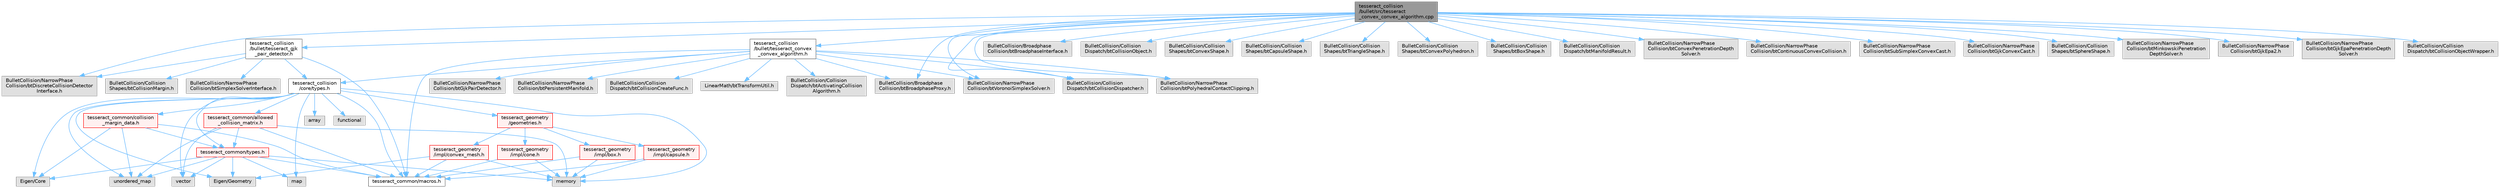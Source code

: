 digraph "tesseract_collision/bullet/src/tesseract_convex_convex_algorithm.cpp"
{
 // LATEX_PDF_SIZE
  bgcolor="transparent";
  edge [fontname=Helvetica,fontsize=10,labelfontname=Helvetica,labelfontsize=10];
  node [fontname=Helvetica,fontsize=10,shape=box,height=0.2,width=0.4];
  Node1 [label="tesseract_collision\l/bullet/src/tesseract\l_convex_convex_algorithm.cpp",height=0.2,width=0.4,color="gray40", fillcolor="grey60", style="filled", fontcolor="black",tooltip=" "];
  Node1 -> Node2 [color="steelblue1",style="solid"];
  Node2 [label="tesseract_collision\l/bullet/tesseract_convex\l_convex_algorithm.h",height=0.2,width=0.4,color="grey40", fillcolor="white", style="filled",URL="$dc/dcd/tesseract__convex__convex__algorithm_8h.html",tooltip=" "];
  Node2 -> Node3 [color="steelblue1",style="solid"];
  Node3 [label="tesseract_common/macros.h",height=0.2,width=0.4,color="grey40", fillcolor="white", style="filled",URL="$de/d3c/macros_8h.html",tooltip="Common Tesseract Macros."];
  Node2 -> Node4 [color="steelblue1",style="solid"];
  Node4 [label="BulletCollision/Collision\lDispatch/btActivatingCollision\lAlgorithm.h",height=0.2,width=0.4,color="grey60", fillcolor="#E0E0E0", style="filled",tooltip=" "];
  Node2 -> Node5 [color="steelblue1",style="solid"];
  Node5 [label="BulletCollision/NarrowPhase\lCollision/btGjkPairDetector.h",height=0.2,width=0.4,color="grey60", fillcolor="#E0E0E0", style="filled",tooltip=" "];
  Node2 -> Node6 [color="steelblue1",style="solid"];
  Node6 [label="BulletCollision/NarrowPhase\lCollision/btPersistentManifold.h",height=0.2,width=0.4,color="grey60", fillcolor="#E0E0E0", style="filled",tooltip=" "];
  Node2 -> Node7 [color="steelblue1",style="solid"];
  Node7 [label="BulletCollision/Broadphase\lCollision/btBroadphaseProxy.h",height=0.2,width=0.4,color="grey60", fillcolor="#E0E0E0", style="filled",tooltip=" "];
  Node2 -> Node8 [color="steelblue1",style="solid"];
  Node8 [label="BulletCollision/NarrowPhase\lCollision/btVoronoiSimplexSolver.h",height=0.2,width=0.4,color="grey60", fillcolor="#E0E0E0", style="filled",tooltip=" "];
  Node2 -> Node9 [color="steelblue1",style="solid"];
  Node9 [label="BulletCollision/Collision\lDispatch/btCollisionCreateFunc.h",height=0.2,width=0.4,color="grey60", fillcolor="#E0E0E0", style="filled",tooltip=" "];
  Node2 -> Node10 [color="steelblue1",style="solid"];
  Node10 [label="BulletCollision/Collision\lDispatch/btCollisionDispatcher.h",height=0.2,width=0.4,color="grey60", fillcolor="#E0E0E0", style="filled",tooltip=" "];
  Node2 -> Node11 [color="steelblue1",style="solid"];
  Node11 [label="LinearMath/btTransformUtil.h",height=0.2,width=0.4,color="grey60", fillcolor="#E0E0E0", style="filled",tooltip=" "];
  Node2 -> Node12 [color="steelblue1",style="solid"];
  Node12 [label="BulletCollision/NarrowPhase\lCollision/btPolyhedralContactClipping.h",height=0.2,width=0.4,color="grey60", fillcolor="#E0E0E0", style="filled",tooltip=" "];
  Node2 -> Node13 [color="steelblue1",style="solid"];
  Node13 [label="tesseract_collision\l/core/types.h",height=0.2,width=0.4,color="grey40", fillcolor="white", style="filled",URL="$d3/db3/tesseract__collision_2core_2include_2tesseract__collision_2core_2types_8h.html",tooltip="Tesseracts Collision Common Types."];
  Node13 -> Node3 [color="steelblue1",style="solid"];
  Node13 -> Node14 [color="steelblue1",style="solid"];
  Node14 [label="Eigen/Core",height=0.2,width=0.4,color="grey60", fillcolor="#E0E0E0", style="filled",tooltip=" "];
  Node13 -> Node15 [color="steelblue1",style="solid"];
  Node15 [label="Eigen/Geometry",height=0.2,width=0.4,color="grey60", fillcolor="#E0E0E0", style="filled",tooltip=" "];
  Node13 -> Node16 [color="steelblue1",style="solid"];
  Node16 [label="vector",height=0.2,width=0.4,color="grey60", fillcolor="#E0E0E0", style="filled",tooltip=" "];
  Node13 -> Node17 [color="steelblue1",style="solid"];
  Node17 [label="memory",height=0.2,width=0.4,color="grey60", fillcolor="#E0E0E0", style="filled",tooltip=" "];
  Node13 -> Node18 [color="steelblue1",style="solid"];
  Node18 [label="map",height=0.2,width=0.4,color="grey60", fillcolor="#E0E0E0", style="filled",tooltip=" "];
  Node13 -> Node19 [color="steelblue1",style="solid"];
  Node19 [label="array",height=0.2,width=0.4,color="grey60", fillcolor="#E0E0E0", style="filled",tooltip=" "];
  Node13 -> Node20 [color="steelblue1",style="solid"];
  Node20 [label="unordered_map",height=0.2,width=0.4,color="grey60", fillcolor="#E0E0E0", style="filled",tooltip=" "];
  Node13 -> Node21 [color="steelblue1",style="solid"];
  Node21 [label="functional",height=0.2,width=0.4,color="grey60", fillcolor="#E0E0E0", style="filled",tooltip=" "];
  Node13 -> Node22 [color="steelblue1",style="solid"];
  Node22 [label="tesseract_geometry\l/geometries.h",height=0.2,width=0.4,color="red", fillcolor="#FFF0F0", style="filled",URL="$d4/ddb/geometries_8h.html",tooltip="Tesseract Geometries."];
  Node22 -> Node23 [color="steelblue1",style="solid"];
  Node23 [label="tesseract_geometry\l/impl/box.h",height=0.2,width=0.4,color="red", fillcolor="#FFF0F0", style="filled",URL="$df/d9e/tesseract__geometry_2include_2tesseract__geometry_2impl_2box_8h.html",tooltip="Tesseract Box Geometry."];
  Node23 -> Node3 [color="steelblue1",style="solid"];
  Node23 -> Node17 [color="steelblue1",style="solid"];
  Node22 -> Node29 [color="steelblue1",style="solid"];
  Node29 [label="tesseract_geometry\l/impl/capsule.h",height=0.2,width=0.4,color="red", fillcolor="#FFF0F0", style="filled",URL="$d8/d2b/tesseract__geometry_2include_2tesseract__geometry_2impl_2capsule_8h.html",tooltip="Tesseract Capsule Geometry."];
  Node29 -> Node3 [color="steelblue1",style="solid"];
  Node29 -> Node17 [color="steelblue1",style="solid"];
  Node22 -> Node30 [color="steelblue1",style="solid"];
  Node30 [label="tesseract_geometry\l/impl/cone.h",height=0.2,width=0.4,color="red", fillcolor="#FFF0F0", style="filled",URL="$dc/df2/tesseract__geometry_2include_2tesseract__geometry_2impl_2cone_8h.html",tooltip="Tesseract Cone Geometry."];
  Node30 -> Node3 [color="steelblue1",style="solid"];
  Node30 -> Node17 [color="steelblue1",style="solid"];
  Node22 -> Node31 [color="steelblue1",style="solid"];
  Node31 [label="tesseract_geometry\l/impl/convex_mesh.h",height=0.2,width=0.4,color="red", fillcolor="#FFF0F0", style="filled",URL="$de/dd2/tesseract__geometry_2include_2tesseract__geometry_2impl_2convex__mesh_8h.html",tooltip="Tesseract Convex Mesh Geometry."];
  Node31 -> Node3 [color="steelblue1",style="solid"];
  Node31 -> Node15 [color="steelblue1",style="solid"];
  Node31 -> Node17 [color="steelblue1",style="solid"];
  Node13 -> Node34 [color="steelblue1",style="solid"];
  Node34 [label="tesseract_common/types.h",height=0.2,width=0.4,color="red", fillcolor="#FFF0F0", style="filled",URL="$dd/ddb/tesseract__common_2include_2tesseract__common_2types_8h.html",tooltip="Common Tesseract Types."];
  Node34 -> Node3 [color="steelblue1",style="solid"];
  Node34 -> Node14 [color="steelblue1",style="solid"];
  Node34 -> Node15 [color="steelblue1",style="solid"];
  Node34 -> Node16 [color="steelblue1",style="solid"];
  Node34 -> Node17 [color="steelblue1",style="solid"];
  Node34 -> Node18 [color="steelblue1",style="solid"];
  Node34 -> Node20 [color="steelblue1",style="solid"];
  Node13 -> Node57 [color="steelblue1",style="solid"];
  Node57 [label="tesseract_common/collision\l_margin_data.h",height=0.2,width=0.4,color="red", fillcolor="#FFF0F0", style="filled",URL="$d4/da8/collision__margin__data_8h.html",tooltip="This is used to store collision margin information."];
  Node57 -> Node3 [color="steelblue1",style="solid"];
  Node57 -> Node14 [color="steelblue1",style="solid"];
  Node57 -> Node20 [color="steelblue1",style="solid"];
  Node57 -> Node34 [color="steelblue1",style="solid"];
  Node13 -> Node64 [color="steelblue1",style="solid"];
  Node64 [label="tesseract_common/allowed\l_collision_matrix.h",height=0.2,width=0.4,color="red", fillcolor="#FFF0F0", style="filled",URL="$d2/d01/allowed__collision__matrix_8h.html",tooltip=" "];
  Node64 -> Node3 [color="steelblue1",style="solid"];
  Node64 -> Node16 [color="steelblue1",style="solid"];
  Node64 -> Node17 [color="steelblue1",style="solid"];
  Node64 -> Node20 [color="steelblue1",style="solid"];
  Node64 -> Node34 [color="steelblue1",style="solid"];
  Node1 -> Node66 [color="steelblue1",style="solid"];
  Node66 [label="tesseract_collision\l/bullet/tesseract_gjk\l_pair_detector.h",height=0.2,width=0.4,color="grey40", fillcolor="white", style="filled",URL="$d6/ddf/tesseract__gjk__pair__detector_8h.html",tooltip=" "];
  Node66 -> Node3 [color="steelblue1",style="solid"];
  Node66 -> Node67 [color="steelblue1",style="solid"];
  Node67 [label="BulletCollision/NarrowPhase\lCollision/btDiscreteCollisionDetector\lInterface.h",height=0.2,width=0.4,color="grey60", fillcolor="#E0E0E0", style="filled",tooltip=" "];
  Node66 -> Node68 [color="steelblue1",style="solid"];
  Node68 [label="BulletCollision/Collision\lShapes/btCollisionMargin.h",height=0.2,width=0.4,color="grey60", fillcolor="#E0E0E0", style="filled",tooltip=" "];
  Node66 -> Node69 [color="steelblue1",style="solid"];
  Node69 [label="BulletCollision/NarrowPhase\lCollision/btSimplexSolverInterface.h",height=0.2,width=0.4,color="grey60", fillcolor="#E0E0E0", style="filled",tooltip=" "];
  Node66 -> Node13 [color="steelblue1",style="solid"];
  Node1 -> Node67 [color="steelblue1",style="solid"];
  Node1 -> Node70 [color="steelblue1",style="solid"];
  Node70 [label="BulletCollision/Broadphase\lCollision/btBroadphaseInterface.h",height=0.2,width=0.4,color="grey60", fillcolor="#E0E0E0", style="filled",tooltip=" "];
  Node1 -> Node71 [color="steelblue1",style="solid"];
  Node71 [label="BulletCollision/Collision\lDispatch/btCollisionObject.h",height=0.2,width=0.4,color="grey60", fillcolor="#E0E0E0", style="filled",tooltip=" "];
  Node1 -> Node72 [color="steelblue1",style="solid"];
  Node72 [label="BulletCollision/Collision\lShapes/btConvexShape.h",height=0.2,width=0.4,color="grey60", fillcolor="#E0E0E0", style="filled",tooltip=" "];
  Node1 -> Node73 [color="steelblue1",style="solid"];
  Node73 [label="BulletCollision/Collision\lShapes/btCapsuleShape.h",height=0.2,width=0.4,color="grey60", fillcolor="#E0E0E0", style="filled",tooltip=" "];
  Node1 -> Node74 [color="steelblue1",style="solid"];
  Node74 [label="BulletCollision/Collision\lShapes/btTriangleShape.h",height=0.2,width=0.4,color="grey60", fillcolor="#E0E0E0", style="filled",tooltip=" "];
  Node1 -> Node75 [color="steelblue1",style="solid"];
  Node75 [label="BulletCollision/Collision\lShapes/btConvexPolyhedron.h",height=0.2,width=0.4,color="grey60", fillcolor="#E0E0E0", style="filled",tooltip=" "];
  Node1 -> Node7 [color="steelblue1",style="solid"];
  Node1 -> Node10 [color="steelblue1",style="solid"];
  Node1 -> Node76 [color="steelblue1",style="solid"];
  Node76 [label="BulletCollision/Collision\lShapes/btBoxShape.h",height=0.2,width=0.4,color="grey60", fillcolor="#E0E0E0", style="filled",tooltip=" "];
  Node1 -> Node77 [color="steelblue1",style="solid"];
  Node77 [label="BulletCollision/Collision\lDispatch/btManifoldResult.h",height=0.2,width=0.4,color="grey60", fillcolor="#E0E0E0", style="filled",tooltip=" "];
  Node1 -> Node78 [color="steelblue1",style="solid"];
  Node78 [label="BulletCollision/NarrowPhase\lCollision/btConvexPenetrationDepth\lSolver.h",height=0.2,width=0.4,color="grey60", fillcolor="#E0E0E0", style="filled",tooltip=" "];
  Node1 -> Node79 [color="steelblue1",style="solid"];
  Node79 [label="BulletCollision/NarrowPhase\lCollision/btContinuousConvexCollision.h",height=0.2,width=0.4,color="grey60", fillcolor="#E0E0E0", style="filled",tooltip=" "];
  Node1 -> Node80 [color="steelblue1",style="solid"];
  Node80 [label="BulletCollision/NarrowPhase\lCollision/btSubSimplexConvexCast.h",height=0.2,width=0.4,color="grey60", fillcolor="#E0E0E0", style="filled",tooltip=" "];
  Node1 -> Node81 [color="steelblue1",style="solid"];
  Node81 [label="BulletCollision/NarrowPhase\lCollision/btGjkConvexCast.h",height=0.2,width=0.4,color="grey60", fillcolor="#E0E0E0", style="filled",tooltip=" "];
  Node1 -> Node8 [color="steelblue1",style="solid"];
  Node1 -> Node82 [color="steelblue1",style="solid"];
  Node82 [label="BulletCollision/Collision\lShapes/btSphereShape.h",height=0.2,width=0.4,color="grey60", fillcolor="#E0E0E0", style="filled",tooltip=" "];
  Node1 -> Node83 [color="steelblue1",style="solid"];
  Node83 [label="BulletCollision/NarrowPhase\lCollision/btMinkowskiPenetration\lDepthSolver.h",height=0.2,width=0.4,color="grey60", fillcolor="#E0E0E0", style="filled",tooltip=" "];
  Node1 -> Node84 [color="steelblue1",style="solid"];
  Node84 [label="BulletCollision/NarrowPhase\lCollision/btGjkEpa2.h",height=0.2,width=0.4,color="grey60", fillcolor="#E0E0E0", style="filled",tooltip=" "];
  Node1 -> Node85 [color="steelblue1",style="solid"];
  Node85 [label="BulletCollision/NarrowPhase\lCollision/btGjkEpaPenetrationDepth\lSolver.h",height=0.2,width=0.4,color="grey60", fillcolor="#E0E0E0", style="filled",tooltip=" "];
  Node1 -> Node12 [color="steelblue1",style="solid"];
  Node1 -> Node86 [color="steelblue1",style="solid"];
  Node86 [label="BulletCollision/Collision\lDispatch/btCollisionObjectWrapper.h",height=0.2,width=0.4,color="grey60", fillcolor="#E0E0E0", style="filled",tooltip=" "];
}
